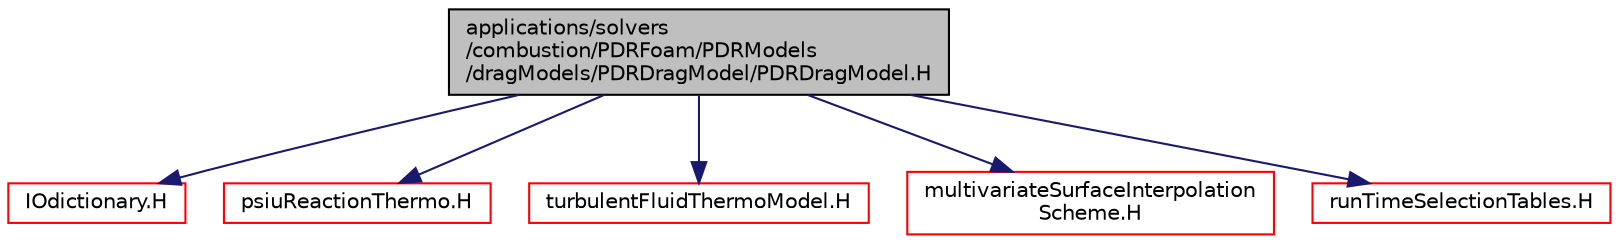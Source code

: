 digraph "applications/solvers/combustion/PDRFoam/PDRModels/dragModels/PDRDragModel/PDRDragModel.H"
{
  bgcolor="transparent";
  edge [fontname="Helvetica",fontsize="10",labelfontname="Helvetica",labelfontsize="10"];
  node [fontname="Helvetica",fontsize="10",shape=record];
  Node0 [label="applications/solvers\l/combustion/PDRFoam/PDRModels\l/dragModels/PDRDragModel/PDRDragModel.H",height=0.2,width=0.4,color="black", fillcolor="grey75", style="filled", fontcolor="black"];
  Node0 -> Node1 [color="midnightblue",fontsize="10",style="solid",fontname="Helvetica"];
  Node1 [label="IOdictionary.H",height=0.2,width=0.4,color="red",URL="$a09749.html"];
  Node0 -> Node97 [color="midnightblue",fontsize="10",style="solid",fontname="Helvetica"];
  Node97 [label="psiuReactionThermo.H",height=0.2,width=0.4,color="red",URL="$a16694.html"];
  Node0 -> Node329 [color="midnightblue",fontsize="10",style="solid",fontname="Helvetica"];
  Node329 [label="turbulentFluidThermoModel.H",height=0.2,width=0.4,color="red",URL="$a17672.html"];
  Node0 -> Node350 [color="midnightblue",fontsize="10",style="solid",fontname="Helvetica"];
  Node350 [label="multivariateSurfaceInterpolation\lScheme.H",height=0.2,width=0.4,color="red",URL="$a04271.html"];
  Node0 -> Node69 [color="midnightblue",fontsize="10",style="solid",fontname="Helvetica"];
  Node69 [label="runTimeSelectionTables.H",height=0.2,width=0.4,color="red",URL="$a09992.html",tooltip="Macros to ease declaration of run-time selection tables. "];
}
